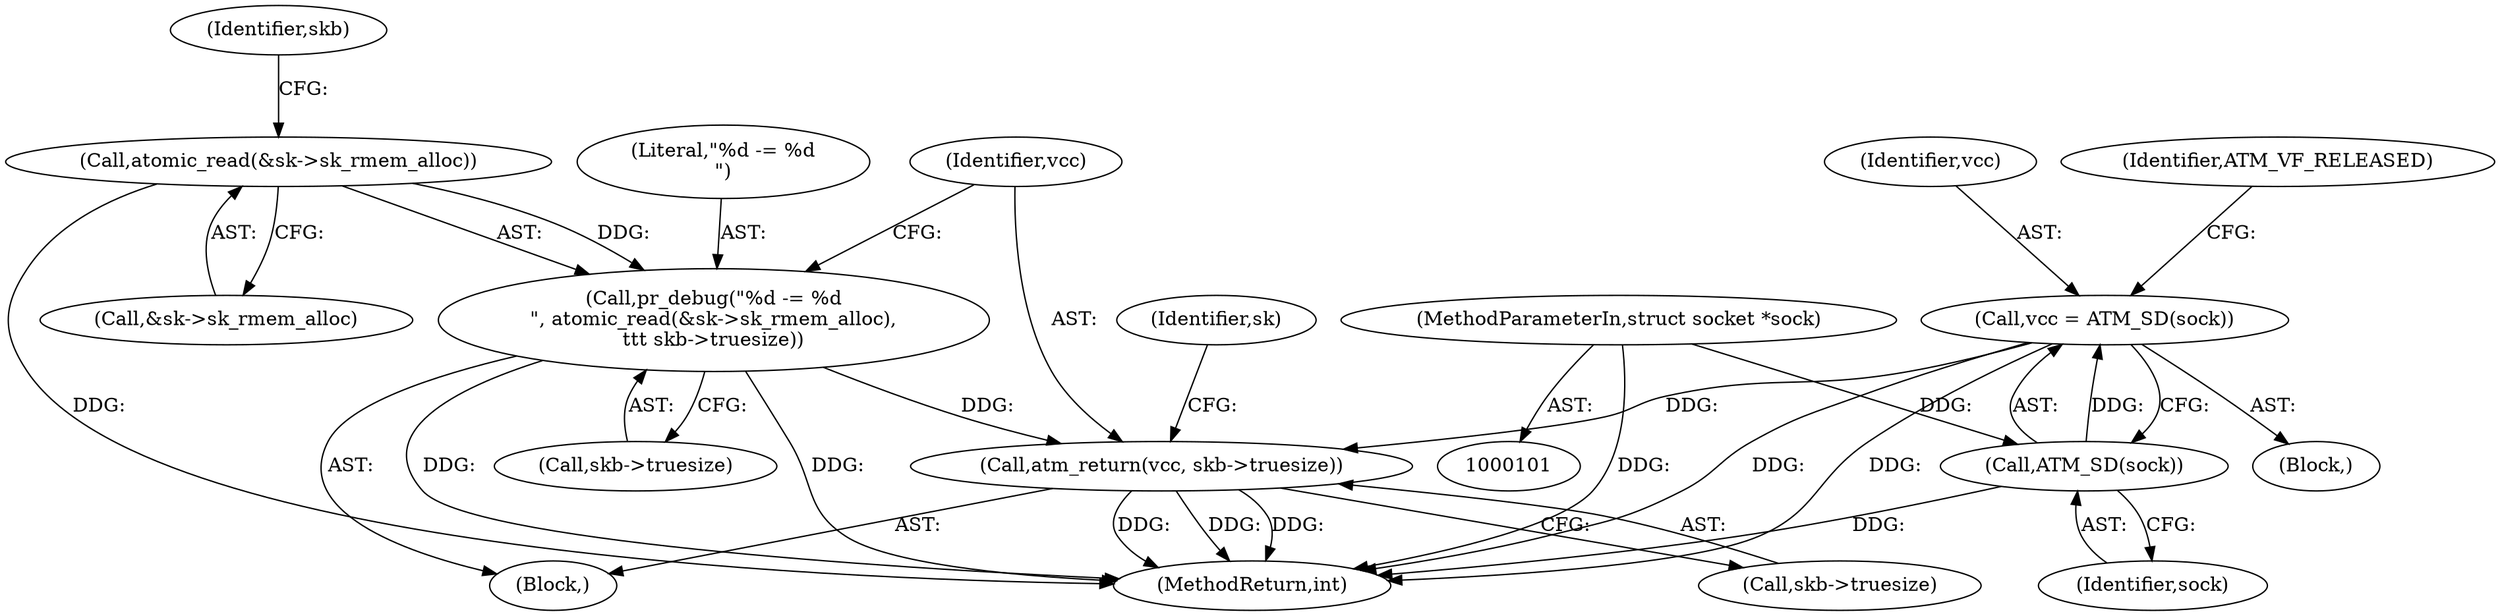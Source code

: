 digraph "0_linux_f3d3342602f8bcbf37d7c46641cb9bca7618eb1c_4@pointer" {
"1000235" [label="(Call,atm_return(vcc, skb->truesize))"];
"1000141" [label="(Call,vcc = ATM_SD(sock))"];
"1000143" [label="(Call,ATM_SD(sock))"];
"1000103" [label="(MethodParameterIn,struct socket *sock)"];
"1000225" [label="(Call,pr_debug(\"%d -= %d\n\", atomic_read(&sk->sk_rmem_alloc),\n\t\t\t skb->truesize))"];
"1000227" [label="(Call,atomic_read(&sk->sk_rmem_alloc))"];
"1000142" [label="(Identifier,vcc)"];
"1000226" [label="(Literal,\"%d -= %d\n\")"];
"1000225" [label="(Call,pr_debug(\"%d -= %d\n\", atomic_read(&sk->sk_rmem_alloc),\n\t\t\t skb->truesize))"];
"1000241" [label="(Identifier,sk)"];
"1000107" [label="(Block,)"];
"1000236" [label="(Identifier,vcc)"];
"1000224" [label="(Block,)"];
"1000237" [label="(Call,skb->truesize)"];
"1000232" [label="(Call,skb->truesize)"];
"1000233" [label="(Identifier,skb)"];
"1000227" [label="(Call,atomic_read(&sk->sk_rmem_alloc))"];
"1000143" [label="(Call,ATM_SD(sock))"];
"1000144" [label="(Identifier,sock)"];
"1000148" [label="(Identifier,ATM_VF_RELEASED)"];
"1000228" [label="(Call,&sk->sk_rmem_alloc)"];
"1000235" [label="(Call,atm_return(vcc, skb->truesize))"];
"1000141" [label="(Call,vcc = ATM_SD(sock))"];
"1000103" [label="(MethodParameterIn,struct socket *sock)"];
"1000245" [label="(MethodReturn,int)"];
"1000235" -> "1000224"  [label="AST: "];
"1000235" -> "1000237"  [label="CFG: "];
"1000236" -> "1000235"  [label="AST: "];
"1000237" -> "1000235"  [label="AST: "];
"1000241" -> "1000235"  [label="CFG: "];
"1000235" -> "1000245"  [label="DDG: "];
"1000235" -> "1000245"  [label="DDG: "];
"1000235" -> "1000245"  [label="DDG: "];
"1000141" -> "1000235"  [label="DDG: "];
"1000225" -> "1000235"  [label="DDG: "];
"1000141" -> "1000107"  [label="AST: "];
"1000141" -> "1000143"  [label="CFG: "];
"1000142" -> "1000141"  [label="AST: "];
"1000143" -> "1000141"  [label="AST: "];
"1000148" -> "1000141"  [label="CFG: "];
"1000141" -> "1000245"  [label="DDG: "];
"1000141" -> "1000245"  [label="DDG: "];
"1000143" -> "1000141"  [label="DDG: "];
"1000143" -> "1000144"  [label="CFG: "];
"1000144" -> "1000143"  [label="AST: "];
"1000143" -> "1000245"  [label="DDG: "];
"1000103" -> "1000143"  [label="DDG: "];
"1000103" -> "1000101"  [label="AST: "];
"1000103" -> "1000245"  [label="DDG: "];
"1000225" -> "1000224"  [label="AST: "];
"1000225" -> "1000232"  [label="CFG: "];
"1000226" -> "1000225"  [label="AST: "];
"1000227" -> "1000225"  [label="AST: "];
"1000232" -> "1000225"  [label="AST: "];
"1000236" -> "1000225"  [label="CFG: "];
"1000225" -> "1000245"  [label="DDG: "];
"1000225" -> "1000245"  [label="DDG: "];
"1000227" -> "1000225"  [label="DDG: "];
"1000227" -> "1000228"  [label="CFG: "];
"1000228" -> "1000227"  [label="AST: "];
"1000233" -> "1000227"  [label="CFG: "];
"1000227" -> "1000245"  [label="DDG: "];
}
